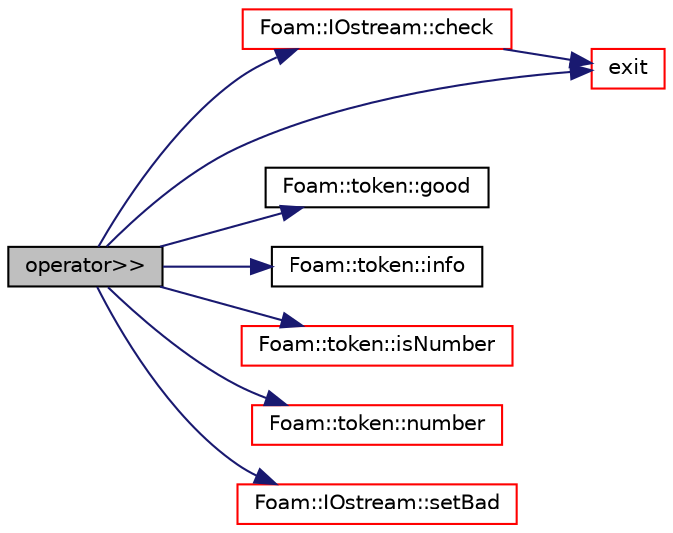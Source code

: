 digraph "operator&gt;&gt;"
{
  bgcolor="transparent";
  edge [fontname="Helvetica",fontsize="10",labelfontname="Helvetica",labelfontsize="10"];
  node [fontname="Helvetica",fontsize="10",shape=record];
  rankdir="LR";
  Node137525 [label="operator\>\>",height=0.2,width=0.4,color="black", fillcolor="grey75", style="filled", fontcolor="black"];
  Node137525 -> Node137526 [color="midnightblue",fontsize="10",style="solid",fontname="Helvetica"];
  Node137526 [label="Foam::IOstream::check",height=0.2,width=0.4,color="red",URL="$a27333.html#a367eb3425fc4e8270e2aa961df8ac8a5",tooltip="Check IOstream status for given operation. "];
  Node137526 -> Node137529 [color="midnightblue",fontsize="10",style="solid",fontname="Helvetica"];
  Node137529 [label="exit",height=0.2,width=0.4,color="red",URL="$a21851.html#a06ca7250d8e89caf05243ec094843642"];
  Node137525 -> Node137529 [color="midnightblue",fontsize="10",style="solid",fontname="Helvetica"];
  Node137525 -> Node137577 [color="midnightblue",fontsize="10",style="solid",fontname="Helvetica"];
  Node137577 [label="Foam::token::good",height=0.2,width=0.4,color="black",URL="$a27413.html#abdcc7f96f487faadc7769afcf58fe992"];
  Node137525 -> Node137578 [color="midnightblue",fontsize="10",style="solid",fontname="Helvetica"];
  Node137578 [label="Foam::token::info",height=0.2,width=0.4,color="black",URL="$a27413.html#a861a626214ad30bd8e7ab3a8caae9966",tooltip="Return info proxy. "];
  Node137525 -> Node137579 [color="midnightblue",fontsize="10",style="solid",fontname="Helvetica"];
  Node137579 [label="Foam::token::isNumber",height=0.2,width=0.4,color="red",URL="$a27413.html#a1680baf2428512b1a45060f52f3ade28"];
  Node137525 -> Node137581 [color="midnightblue",fontsize="10",style="solid",fontname="Helvetica"];
  Node137581 [label="Foam::token::number",height=0.2,width=0.4,color="red",URL="$a27413.html#af8b3d0358632fb7b7438480d48649fba"];
  Node137525 -> Node137583 [color="midnightblue",fontsize="10",style="solid",fontname="Helvetica"];
  Node137583 [label="Foam::IOstream::setBad",height=0.2,width=0.4,color="red",URL="$a27333.html#a638b33dd25b3cd8ea7e846f04fd6a6a3",tooltip="Set stream to be bad. "];
}
